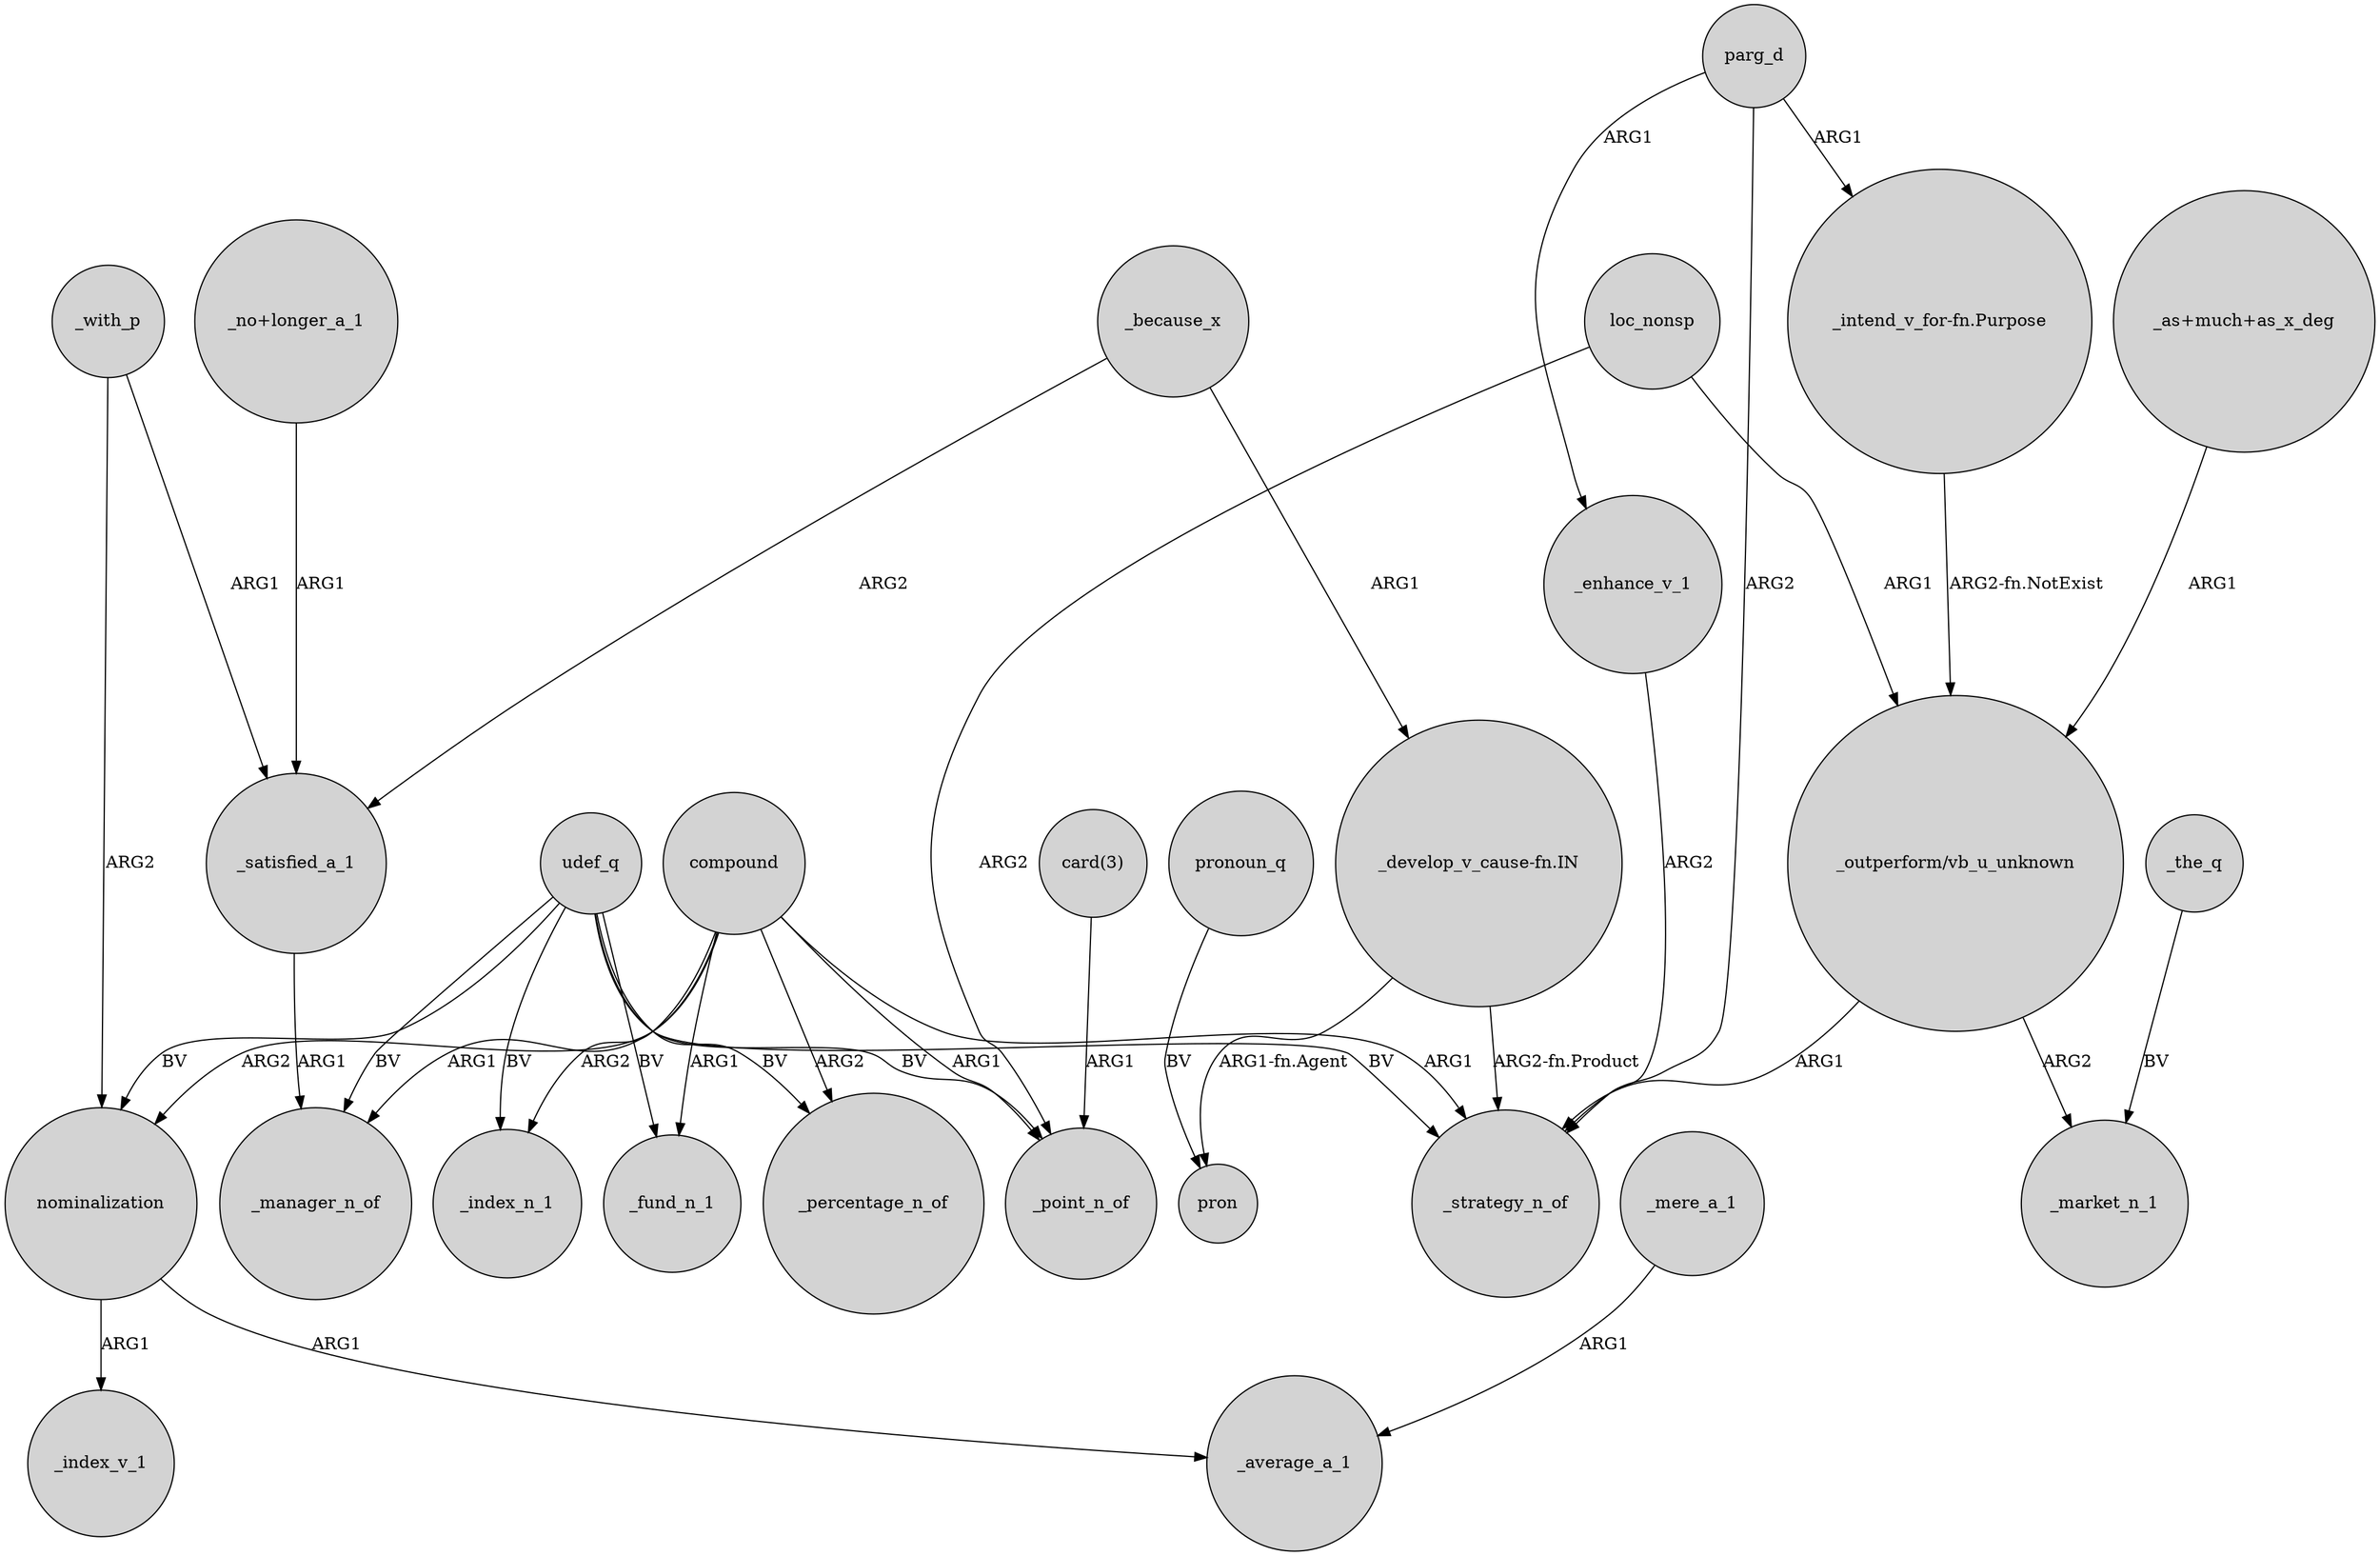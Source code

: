 digraph {
	node [shape=circle style=filled]
	_enhance_v_1 -> _strategy_n_of [label=ARG2]
	compound -> _manager_n_of [label=ARG1]
	parg_d -> _strategy_n_of [label=ARG2]
	loc_nonsp -> _point_n_of [label=ARG2]
	compound -> _index_n_1 [label=ARG2]
	_because_x -> _satisfied_a_1 [label=ARG2]
	_with_p -> nominalization [label=ARG2]
	loc_nonsp -> "_outperform/vb_u_unknown" [label=ARG1]
	compound -> _percentage_n_of [label=ARG2]
	compound -> _strategy_n_of [label=ARG1]
	_because_x -> "_develop_v_cause-fn.IN" [label=ARG1]
	"_develop_v_cause-fn.IN" -> pron [label="ARG1-fn.Agent"]
	compound -> nominalization [label=ARG2]
	_with_p -> _satisfied_a_1 [label=ARG1]
	udef_q -> _index_n_1 [label=BV]
	nominalization -> _average_a_1 [label=ARG1]
	pronoun_q -> pron [label=BV]
	parg_d -> "_intend_v_for-fn.Purpose" [label=ARG1]
	nominalization -> _index_v_1 [label=ARG1]
	"_outperform/vb_u_unknown" -> _market_n_1 [label=ARG2]
	compound -> _point_n_of [label=ARG1]
	"_develop_v_cause-fn.IN" -> _strategy_n_of [label="ARG2-fn.Product"]
	parg_d -> _enhance_v_1 [label=ARG1]
	udef_q -> _percentage_n_of [label=BV]
	udef_q -> _fund_n_1 [label=BV]
	udef_q -> nominalization [label=BV]
	udef_q -> _strategy_n_of [label=BV]
	udef_q -> _manager_n_of [label=BV]
	_satisfied_a_1 -> _manager_n_of [label=ARG1]
	_mere_a_1 -> _average_a_1 [label=ARG1]
	"card(3)" -> _point_n_of [label=ARG1]
	"_outperform/vb_u_unknown" -> _strategy_n_of [label=ARG1]
	"_as+much+as_x_deg" -> "_outperform/vb_u_unknown" [label=ARG1]
	_the_q -> _market_n_1 [label=BV]
	"_no+longer_a_1" -> _satisfied_a_1 [label=ARG1]
	"_intend_v_for-fn.Purpose" -> "_outperform/vb_u_unknown" [label="ARG2-fn.NotExist"]
	compound -> _fund_n_1 [label=ARG1]
	udef_q -> _point_n_of [label=BV]
}
